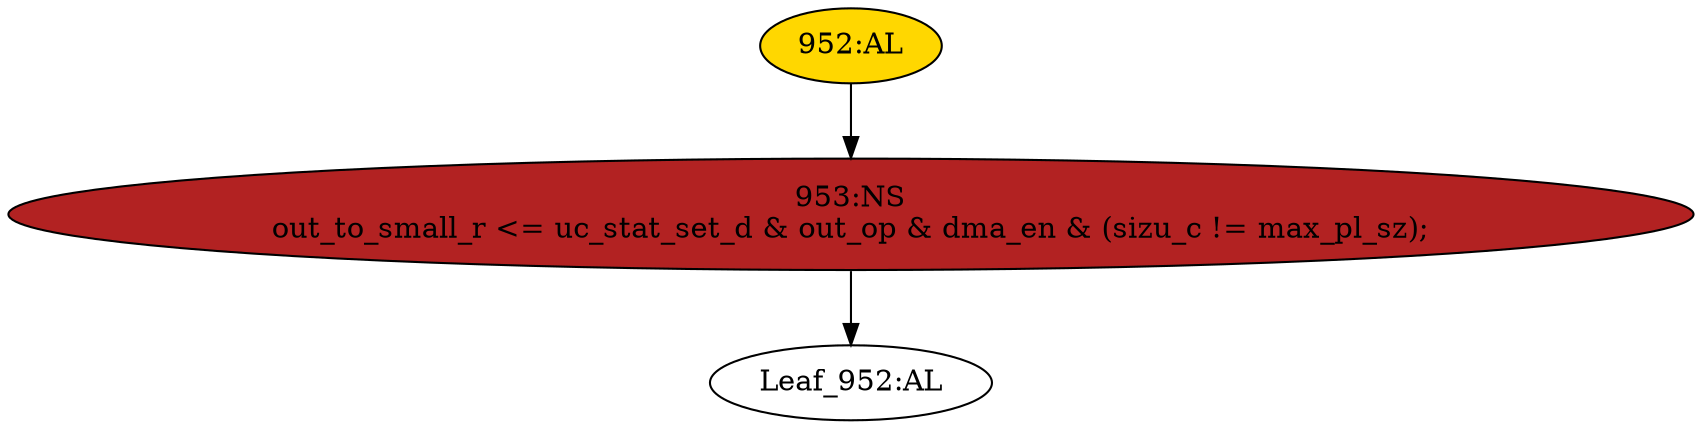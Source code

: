 strict digraph "" {
	node [label="\N"];
	"Leaf_952:AL"	 [def_var="['out_to_small_r']",
		label="Leaf_952:AL"];
	"953:NS"	 [ast="<pyverilog.vparser.ast.NonblockingSubstitution object at 0x7fae5e115090>",
		fillcolor=firebrick,
		label="953:NS
out_to_small_r <= uc_stat_set_d & out_op & dma_en & (sizu_c != max_pl_sz);",
		statements="[<pyverilog.vparser.ast.NonblockingSubstitution object at 0x7fae5e115090>]",
		style=filled,
		typ=NonblockingSubstitution];
	"953:NS" -> "Leaf_952:AL"	 [cond="[]",
		lineno=None];
	"952:AL"	 [ast="<pyverilog.vparser.ast.Always object at 0x7fae5e115410>",
		clk_sens=True,
		fillcolor=gold,
		label="952:AL",
		sens="['clk']",
		statements="[]",
		style=filled,
		typ=Always,
		use_var="['uc_stat_set_d', 'dma_en', 'out_op', 'max_pl_sz', 'sizu_c']"];
	"952:AL" -> "953:NS"	 [cond="[]",
		lineno=None];
}
